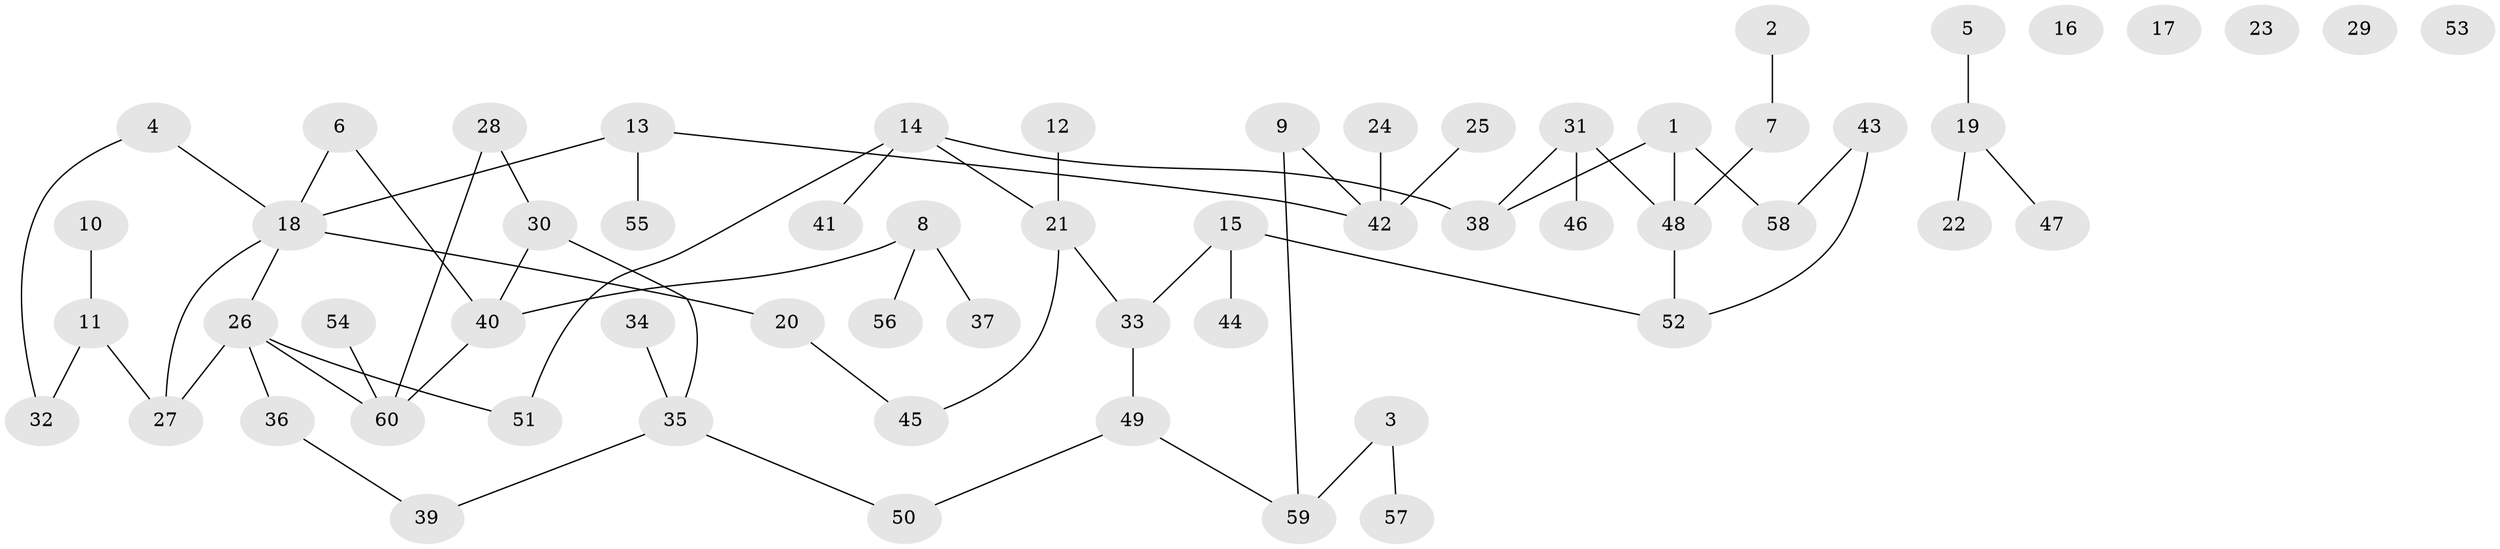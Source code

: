 // Generated by graph-tools (version 1.1) at 2025/00/03/09/25 03:00:48]
// undirected, 60 vertices, 64 edges
graph export_dot {
graph [start="1"]
  node [color=gray90,style=filled];
  1;
  2;
  3;
  4;
  5;
  6;
  7;
  8;
  9;
  10;
  11;
  12;
  13;
  14;
  15;
  16;
  17;
  18;
  19;
  20;
  21;
  22;
  23;
  24;
  25;
  26;
  27;
  28;
  29;
  30;
  31;
  32;
  33;
  34;
  35;
  36;
  37;
  38;
  39;
  40;
  41;
  42;
  43;
  44;
  45;
  46;
  47;
  48;
  49;
  50;
  51;
  52;
  53;
  54;
  55;
  56;
  57;
  58;
  59;
  60;
  1 -- 38;
  1 -- 48;
  1 -- 58;
  2 -- 7;
  3 -- 57;
  3 -- 59;
  4 -- 18;
  4 -- 32;
  5 -- 19;
  6 -- 18;
  6 -- 40;
  7 -- 48;
  8 -- 37;
  8 -- 40;
  8 -- 56;
  9 -- 42;
  9 -- 59;
  10 -- 11;
  11 -- 27;
  11 -- 32;
  12 -- 21;
  13 -- 18;
  13 -- 42;
  13 -- 55;
  14 -- 21;
  14 -- 38;
  14 -- 41;
  14 -- 51;
  15 -- 33;
  15 -- 44;
  15 -- 52;
  18 -- 20;
  18 -- 26;
  18 -- 27;
  19 -- 22;
  19 -- 47;
  20 -- 45;
  21 -- 33;
  21 -- 45;
  24 -- 42;
  25 -- 42;
  26 -- 27;
  26 -- 36;
  26 -- 51;
  26 -- 60;
  28 -- 30;
  28 -- 60;
  30 -- 35;
  30 -- 40;
  31 -- 38;
  31 -- 46;
  31 -- 48;
  33 -- 49;
  34 -- 35;
  35 -- 39;
  35 -- 50;
  36 -- 39;
  40 -- 60;
  43 -- 52;
  43 -- 58;
  48 -- 52;
  49 -- 50;
  49 -- 59;
  54 -- 60;
}
